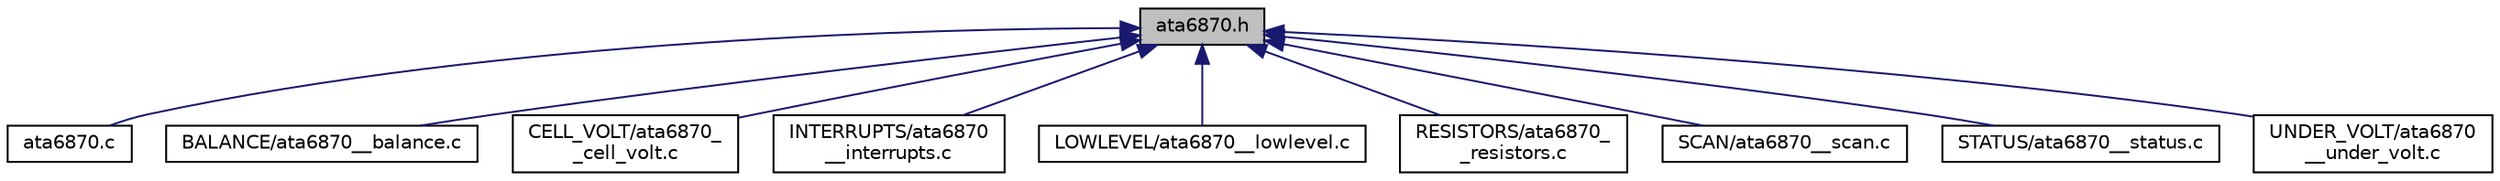 digraph "ata6870.h"
{
  edge [fontname="Helvetica",fontsize="10",labelfontname="Helvetica",labelfontsize="10"];
  node [fontname="Helvetica",fontsize="10",shape=record];
  Node1 [label="ata6870.h",height=0.2,width=0.4,color="black", fillcolor="grey75", style="filled", fontcolor="black"];
  Node1 -> Node2 [dir="back",color="midnightblue",fontsize="10",style="solid",fontname="Helvetica"];
  Node2 [label="ata6870.c",height=0.2,width=0.4,color="black", fillcolor="white", style="filled",URL="$ata6870_8c.html",tooltip="Top level file for the ATA6870N device. "];
  Node1 -> Node3 [dir="back",color="midnightblue",fontsize="10",style="solid",fontname="Helvetica"];
  Node3 [label="BALANCE/ata6870__balance.c",height=0.2,width=0.4,color="black", fillcolor="white", style="filled",URL="$ata6870____balance_8c.html",tooltip="Balancing subsystem. "];
  Node1 -> Node4 [dir="back",color="midnightblue",fontsize="10",style="solid",fontname="Helvetica"];
  Node4 [label="CELL_VOLT/ata6870_\l_cell_volt.c",height=0.2,width=0.4,color="black", fillcolor="white", style="filled",URL="$ata6870____cell__volt_8c.html",tooltip="Cell voltage read. "];
  Node1 -> Node5 [dir="back",color="midnightblue",fontsize="10",style="solid",fontname="Helvetica"];
  Node5 [label="INTERRUPTS/ata6870\l__interrupts.c",height=0.2,width=0.4,color="black", fillcolor="white", style="filled",URL="$ata6870____interrupts_8c.html",tooltip="Interrupt handlers for the ATA6870 device driver. "];
  Node1 -> Node6 [dir="back",color="midnightblue",fontsize="10",style="solid",fontname="Helvetica"];
  Node6 [label="LOWLEVEL/ata6870__lowlevel.c",height=0.2,width=0.4,color="black", fillcolor="white", style="filled",URL="$ata6870____lowlevel_8c.html",tooltip="Lowlevel interface for the ATA6870 driver. "];
  Node1 -> Node7 [dir="back",color="midnightblue",fontsize="10",style="solid",fontname="Helvetica"];
  Node7 [label="RESISTORS/ata6870_\l_resistors.c",height=0.2,width=0.4,color="black", fillcolor="white", style="filled",URL="$ata6870____resistors_8c.html",tooltip="Discharge resistor control. "];
  Node1 -> Node8 [dir="back",color="midnightblue",fontsize="10",style="solid",fontname="Helvetica"];
  Node8 [label="SCAN/ata6870__scan.c",height=0.2,width=0.4,color="black", fillcolor="white", style="filled",URL="$ata6870____scan_8c.html",tooltip="Helpers for scanning the bus for any devices, up to the max of 16 devices. "];
  Node1 -> Node9 [dir="back",color="midnightblue",fontsize="10",style="solid",fontname="Helvetica"];
  Node9 [label="STATUS/ata6870__status.c",height=0.2,width=0.4,color="black", fillcolor="white", style="filled",URL="$ata6870____status_8c.html",tooltip="Handles the status control. "];
  Node1 -> Node10 [dir="back",color="midnightblue",fontsize="10",style="solid",fontname="Helvetica"];
  Node10 [label="UNDER_VOLT/ata6870\l__under_volt.c",height=0.2,width=0.4,color="black", fillcolor="white", style="filled",URL="$ata6870____under__volt_8c.html",tooltip="Handles the undervoltage threshold functions. "];
}
